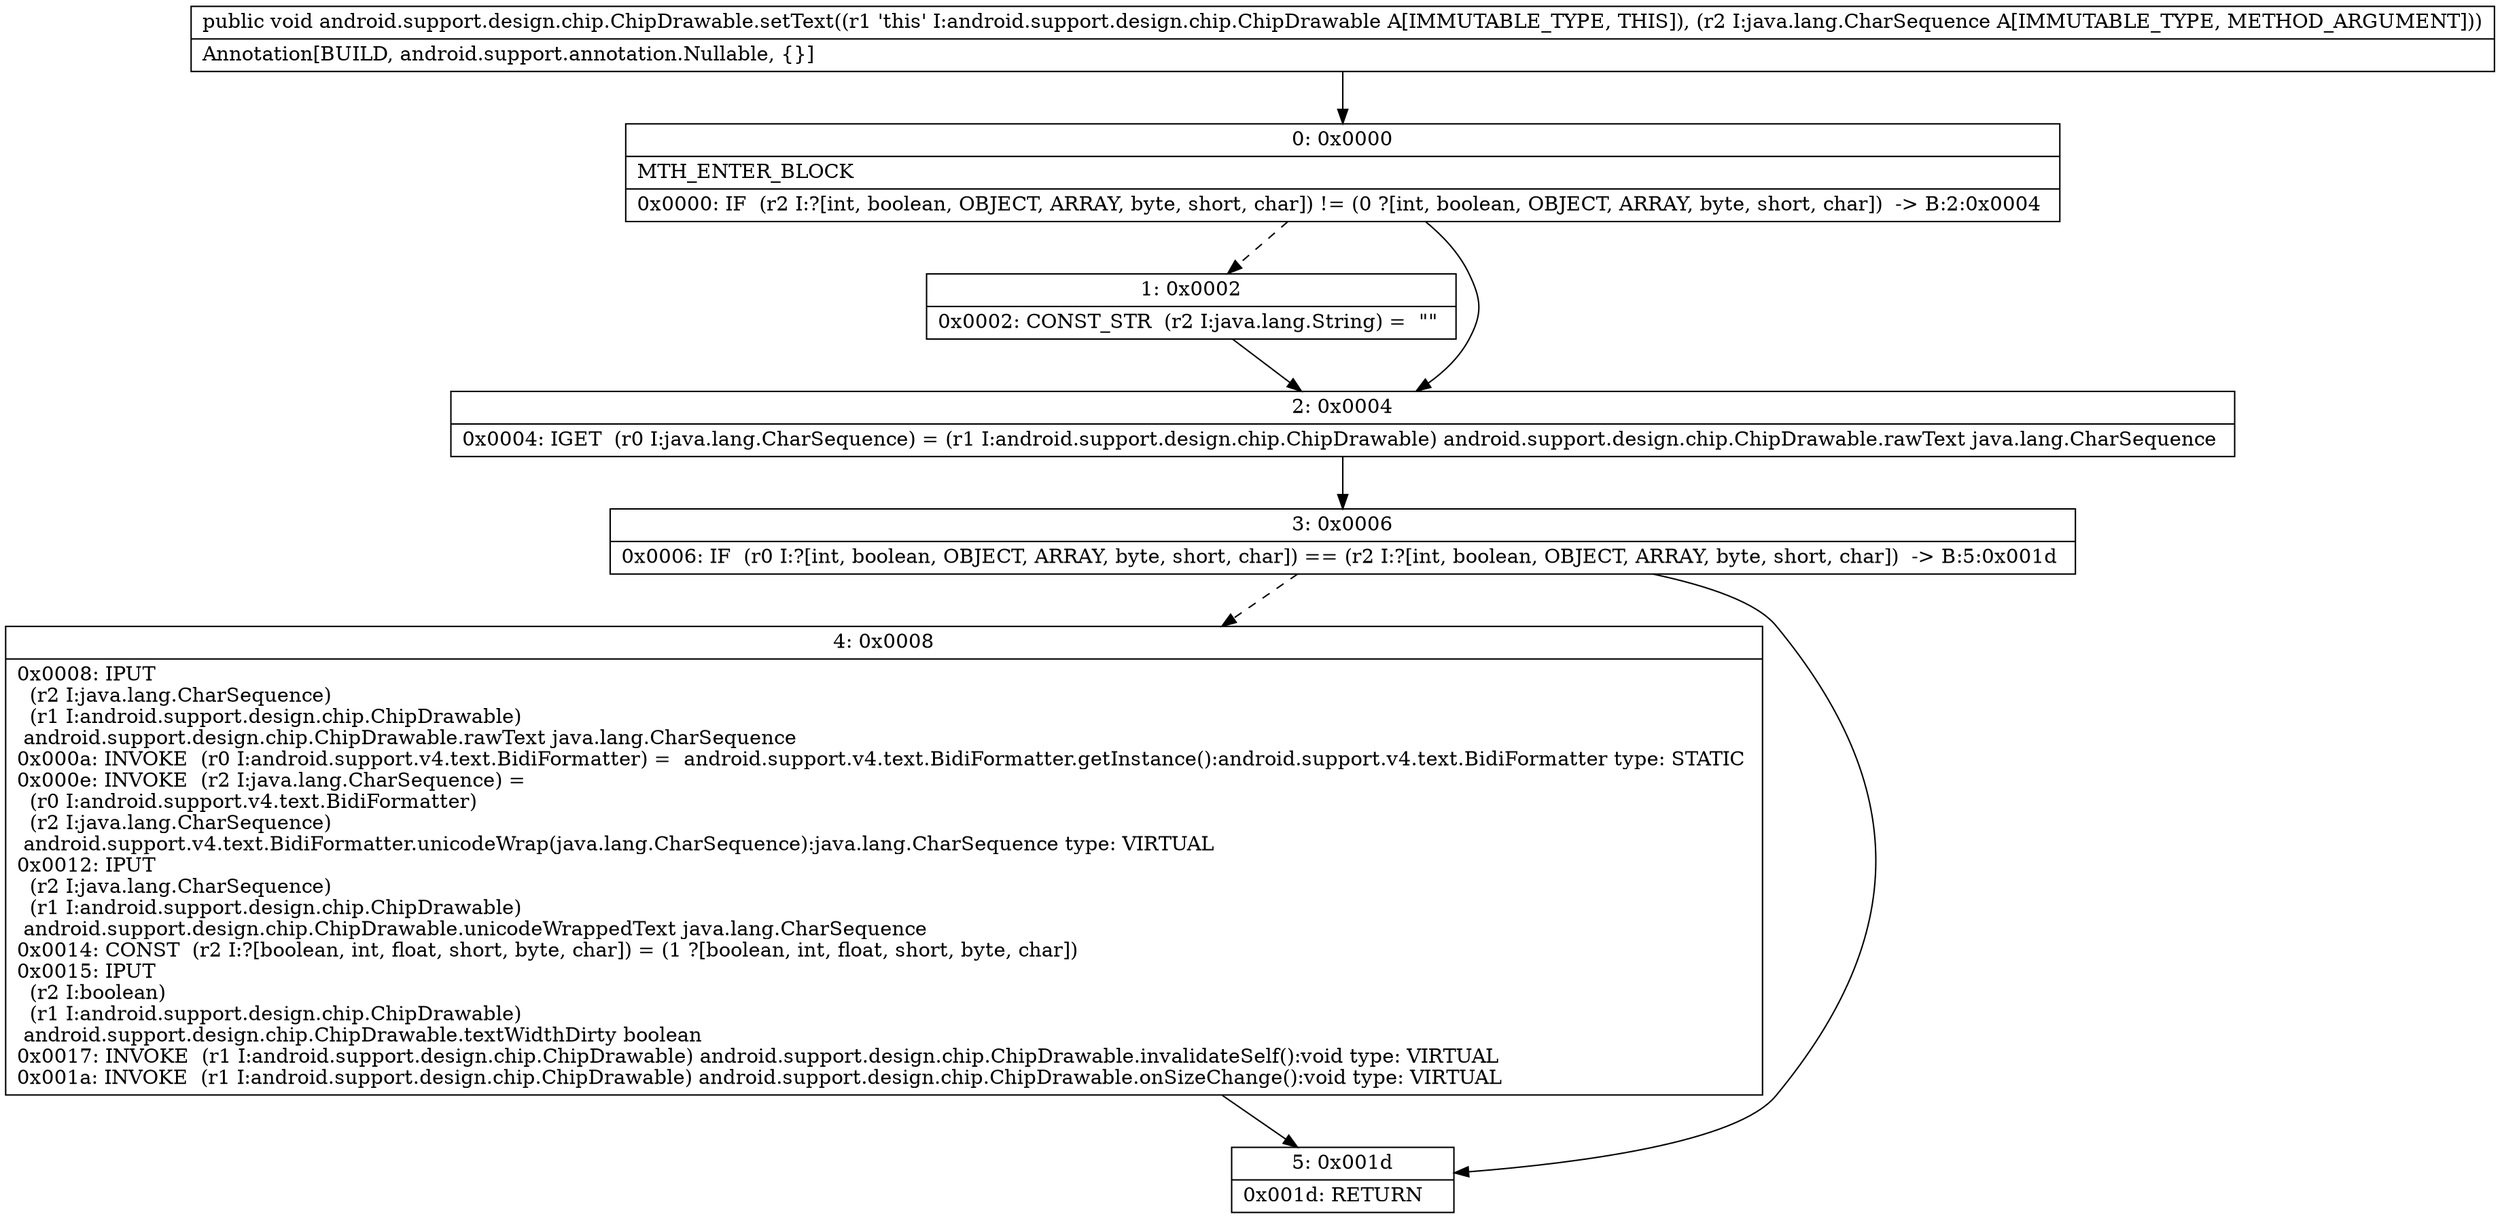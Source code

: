 digraph "CFG forandroid.support.design.chip.ChipDrawable.setText(Ljava\/lang\/CharSequence;)V" {
Node_0 [shape=record,label="{0\:\ 0x0000|MTH_ENTER_BLOCK\l|0x0000: IF  (r2 I:?[int, boolean, OBJECT, ARRAY, byte, short, char]) != (0 ?[int, boolean, OBJECT, ARRAY, byte, short, char])  \-\> B:2:0x0004 \l}"];
Node_1 [shape=record,label="{1\:\ 0x0002|0x0002: CONST_STR  (r2 I:java.lang.String) =  \"\" \l}"];
Node_2 [shape=record,label="{2\:\ 0x0004|0x0004: IGET  (r0 I:java.lang.CharSequence) = (r1 I:android.support.design.chip.ChipDrawable) android.support.design.chip.ChipDrawable.rawText java.lang.CharSequence \l}"];
Node_3 [shape=record,label="{3\:\ 0x0006|0x0006: IF  (r0 I:?[int, boolean, OBJECT, ARRAY, byte, short, char]) == (r2 I:?[int, boolean, OBJECT, ARRAY, byte, short, char])  \-\> B:5:0x001d \l}"];
Node_4 [shape=record,label="{4\:\ 0x0008|0x0008: IPUT  \l  (r2 I:java.lang.CharSequence)\l  (r1 I:android.support.design.chip.ChipDrawable)\l android.support.design.chip.ChipDrawable.rawText java.lang.CharSequence \l0x000a: INVOKE  (r0 I:android.support.v4.text.BidiFormatter) =  android.support.v4.text.BidiFormatter.getInstance():android.support.v4.text.BidiFormatter type: STATIC \l0x000e: INVOKE  (r2 I:java.lang.CharSequence) = \l  (r0 I:android.support.v4.text.BidiFormatter)\l  (r2 I:java.lang.CharSequence)\l android.support.v4.text.BidiFormatter.unicodeWrap(java.lang.CharSequence):java.lang.CharSequence type: VIRTUAL \l0x0012: IPUT  \l  (r2 I:java.lang.CharSequence)\l  (r1 I:android.support.design.chip.ChipDrawable)\l android.support.design.chip.ChipDrawable.unicodeWrappedText java.lang.CharSequence \l0x0014: CONST  (r2 I:?[boolean, int, float, short, byte, char]) = (1 ?[boolean, int, float, short, byte, char]) \l0x0015: IPUT  \l  (r2 I:boolean)\l  (r1 I:android.support.design.chip.ChipDrawable)\l android.support.design.chip.ChipDrawable.textWidthDirty boolean \l0x0017: INVOKE  (r1 I:android.support.design.chip.ChipDrawable) android.support.design.chip.ChipDrawable.invalidateSelf():void type: VIRTUAL \l0x001a: INVOKE  (r1 I:android.support.design.chip.ChipDrawable) android.support.design.chip.ChipDrawable.onSizeChange():void type: VIRTUAL \l}"];
Node_5 [shape=record,label="{5\:\ 0x001d|0x001d: RETURN   \l}"];
MethodNode[shape=record,label="{public void android.support.design.chip.ChipDrawable.setText((r1 'this' I:android.support.design.chip.ChipDrawable A[IMMUTABLE_TYPE, THIS]), (r2 I:java.lang.CharSequence A[IMMUTABLE_TYPE, METHOD_ARGUMENT]))  | Annotation[BUILD, android.support.annotation.Nullable, \{\}]\l}"];
MethodNode -> Node_0;
Node_0 -> Node_1[style=dashed];
Node_0 -> Node_2;
Node_1 -> Node_2;
Node_2 -> Node_3;
Node_3 -> Node_4[style=dashed];
Node_3 -> Node_5;
Node_4 -> Node_5;
}

